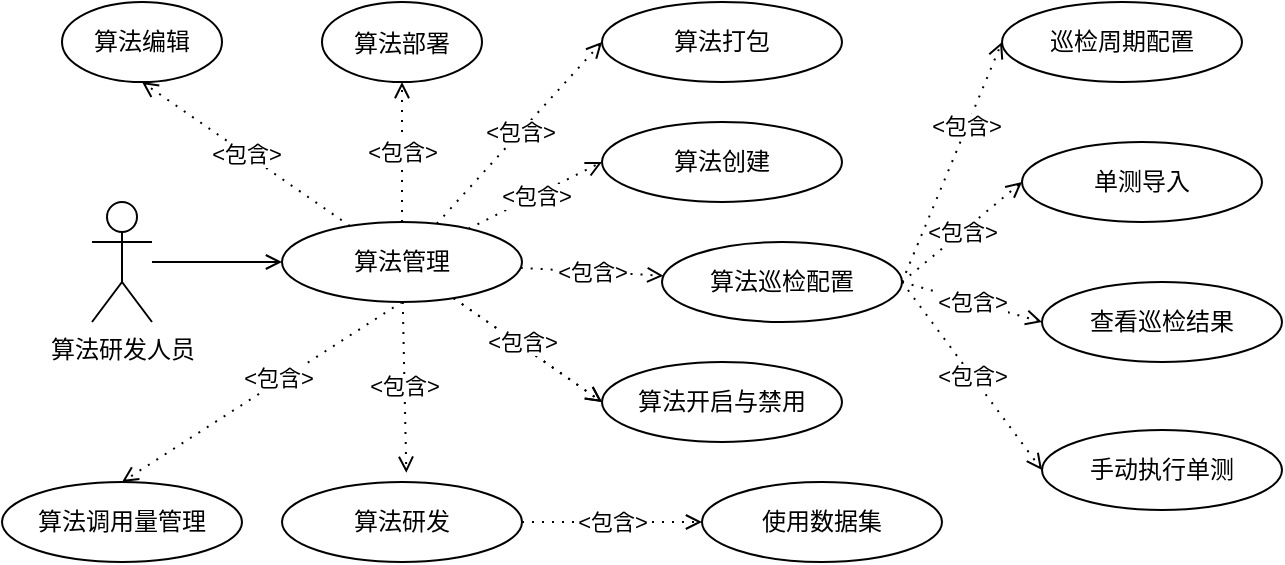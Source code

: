 <mxfile version="21.3.3" type="github">
  <diagram name="第 1 页" id="ZDW71rIchksKYJLWWfzp">
    <mxGraphModel dx="603" dy="737" grid="1" gridSize="10" guides="1" tooltips="1" connect="1" arrows="1" fold="1" page="1" pageScale="1" pageWidth="827" pageHeight="1169" math="0" shadow="0">
      <root>
        <mxCell id="0" />
        <mxCell id="1" parent="0" />
        <mxCell id="UyQQb7nO0WOSDgsdFY6E-8" value="" style="rounded=0;orthogonalLoop=1;jettySize=auto;html=1;endArrow=open;endFill=0;" parent="1" source="UyQQb7nO0WOSDgsdFY6E-6" target="UyQQb7nO0WOSDgsdFY6E-7" edge="1">
          <mxGeometry relative="1" as="geometry" />
        </mxCell>
        <mxCell id="UyQQb7nO0WOSDgsdFY6E-6" value="算法研发人员" style="shape=umlActor;verticalLabelPosition=bottom;verticalAlign=top;html=1;outlineConnect=0;" parent="1" vertex="1">
          <mxGeometry x="995" y="450" width="30" height="60" as="geometry" />
        </mxCell>
        <mxCell id="UyQQb7nO0WOSDgsdFY6E-10" value="&amp;lt;包含&amp;gt;" style="rounded=0;orthogonalLoop=1;jettySize=auto;html=1;dashed=1;dashPattern=1 4;strokeWidth=1;jumpSize=6;endArrow=open;endFill=0;entryX=0;entryY=0.5;entryDx=0;entryDy=0;" parent="1" source="UyQQb7nO0WOSDgsdFY6E-7" target="UyQQb7nO0WOSDgsdFY6E-9" edge="1">
          <mxGeometry relative="1" as="geometry" />
        </mxCell>
        <mxCell id="UyQQb7nO0WOSDgsdFY6E-12" value="&amp;lt;包含&amp;gt;" style="rounded=0;orthogonalLoop=1;jettySize=auto;html=1;dashed=1;dashPattern=1 4;strokeWidth=1;jumpSize=6;endArrow=open;endFill=0;entryX=0.5;entryY=1;entryDx=0;entryDy=0;" parent="1" source="UyQQb7nO0WOSDgsdFY6E-7" target="UyQQb7nO0WOSDgsdFY6E-11" edge="1">
          <mxGeometry relative="1" as="geometry" />
        </mxCell>
        <mxCell id="UyQQb7nO0WOSDgsdFY6E-14" value="&amp;lt;包含&amp;gt;" style="rounded=0;orthogonalLoop=1;jettySize=auto;html=1;dashed=1;dashPattern=1 4;strokeWidth=1;jumpSize=6;endArrow=open;endFill=0;entryX=0.5;entryY=1;entryDx=0;entryDy=0;" parent="1" source="UyQQb7nO0WOSDgsdFY6E-7" target="UyQQb7nO0WOSDgsdFY6E-13" edge="1">
          <mxGeometry relative="1" as="geometry" />
        </mxCell>
        <mxCell id="UyQQb7nO0WOSDgsdFY6E-16" value="&amp;lt;包含&amp;gt;" style="rounded=0;orthogonalLoop=1;jettySize=auto;html=1;dashed=1;dashPattern=1 4;strokeWidth=1;jumpSize=6;endArrow=open;endFill=0;entryX=0;entryY=0.5;entryDx=0;entryDy=0;" parent="1" source="UyQQb7nO0WOSDgsdFY6E-7" target="UyQQb7nO0WOSDgsdFY6E-15" edge="1">
          <mxGeometry relative="1" as="geometry" />
        </mxCell>
        <mxCell id="UyQQb7nO0WOSDgsdFY6E-18" value="" style="rounded=0;orthogonalLoop=1;jettySize=auto;html=1;dashed=1;dashPattern=1 4;strokeWidth=1;jumpSize=6;endArrow=open;endFill=0;entryX=0;entryY=0.5;entryDx=0;entryDy=0;" parent="1" source="UyQQb7nO0WOSDgsdFY6E-7" target="UyQQb7nO0WOSDgsdFY6E-17" edge="1">
          <mxGeometry relative="1" as="geometry" />
        </mxCell>
        <mxCell id="zfX9fElrH99x3QZG1slA-7" value="&amp;lt;包含&amp;gt;" style="rounded=0;orthogonalLoop=1;jettySize=auto;html=1;dashed=1;dashPattern=1 4;endArrow=open;endFill=0;" edge="1" parent="1" source="UyQQb7nO0WOSDgsdFY6E-7" target="zfX9fElrH99x3QZG1slA-6">
          <mxGeometry relative="1" as="geometry" />
        </mxCell>
        <mxCell id="UyQQb7nO0WOSDgsdFY6E-7" value="算法管理" style="ellipse;whiteSpace=wrap;html=1;verticalAlign=middle;" parent="1" vertex="1">
          <mxGeometry x="1090" y="460" width="120" height="40" as="geometry" />
        </mxCell>
        <mxCell id="UyQQb7nO0WOSDgsdFY6E-9" value="算法创建" style="ellipse;whiteSpace=wrap;html=1;verticalAlign=middle;" parent="1" vertex="1">
          <mxGeometry x="1250" y="410" width="120" height="40" as="geometry" />
        </mxCell>
        <mxCell id="UyQQb7nO0WOSDgsdFY6E-11" value="算法编辑" style="ellipse;whiteSpace=wrap;html=1;verticalAlign=middle;" parent="1" vertex="1">
          <mxGeometry x="980" y="350" width="80" height="40" as="geometry" />
        </mxCell>
        <mxCell id="UyQQb7nO0WOSDgsdFY6E-13" value="&lt;p style=&quot;line-height: 100%;&quot;&gt;算法部署&lt;/p&gt;" style="ellipse;whiteSpace=wrap;html=1;verticalAlign=middle;" parent="1" vertex="1">
          <mxGeometry x="1110" y="350" width="80" height="40" as="geometry" />
        </mxCell>
        <mxCell id="UyQQb7nO0WOSDgsdFY6E-15" value="算法打包" style="ellipse;whiteSpace=wrap;html=1;verticalAlign=middle;" parent="1" vertex="1">
          <mxGeometry x="1250" y="350" width="120" height="40" as="geometry" />
        </mxCell>
        <mxCell id="UyQQb7nO0WOSDgsdFY6E-37" value="&amp;lt;包含&amp;gt;" style="rounded=0;orthogonalLoop=1;jettySize=auto;html=1;dashed=1;dashPattern=1 4;strokeWidth=1;jumpSize=6;endArrow=open;endFill=0;entryX=0.518;entryY=-0.115;entryDx=0;entryDy=0;entryPerimeter=0;" parent="1" source="UyQQb7nO0WOSDgsdFY6E-7" target="UyQQb7nO0WOSDgsdFY6E-38" edge="1">
          <mxGeometry relative="1" as="geometry">
            <mxPoint x="1035" y="421" as="sourcePoint" />
          </mxGeometry>
        </mxCell>
        <mxCell id="UyQQb7nO0WOSDgsdFY6E-38" value="算法研发" style="ellipse;whiteSpace=wrap;html=1;verticalAlign=middle;" parent="1" vertex="1">
          <mxGeometry x="1090" y="590" width="120" height="40" as="geometry" />
        </mxCell>
        <mxCell id="UyQQb7nO0WOSDgsdFY6E-39" value="&amp;lt;包含&amp;gt;" style="rounded=0;orthogonalLoop=1;jettySize=auto;html=1;dashed=1;dashPattern=1 4;strokeWidth=1;jumpSize=6;endArrow=open;endFill=0;" parent="1" source="UyQQb7nO0WOSDgsdFY6E-38" target="UyQQb7nO0WOSDgsdFY6E-40" edge="1">
          <mxGeometry relative="1" as="geometry">
            <mxPoint x="1190" y="625" as="sourcePoint" />
            <mxPoint as="offset" />
          </mxGeometry>
        </mxCell>
        <mxCell id="UyQQb7nO0WOSDgsdFY6E-40" value="使用数据集" style="ellipse;whiteSpace=wrap;html=1;verticalAlign=middle;" parent="1" vertex="1">
          <mxGeometry x="1300" y="590" width="120" height="40" as="geometry" />
        </mxCell>
        <mxCell id="zfX9fElrH99x3QZG1slA-1" value="&amp;lt;包含&amp;gt;" style="rounded=0;orthogonalLoop=1;jettySize=auto;html=1;dashed=1;dashPattern=1 4;strokeWidth=1;jumpSize=6;endArrow=open;endFill=0;entryX=0;entryY=0.5;entryDx=0;entryDy=0;" edge="1" parent="1" source="UyQQb7nO0WOSDgsdFY6E-7" target="UyQQb7nO0WOSDgsdFY6E-17">
          <mxGeometry x="-0.103" y="2" relative="1" as="geometry">
            <mxPoint x="1189" y="495" as="sourcePoint" />
            <mxPoint x="1520" y="624" as="targetPoint" />
            <mxPoint as="offset" />
          </mxGeometry>
        </mxCell>
        <mxCell id="UyQQb7nO0WOSDgsdFY6E-17" value="算法开启与禁用" style="ellipse;whiteSpace=wrap;html=1;verticalAlign=middle;" parent="1" vertex="1">
          <mxGeometry x="1250" y="530" width="120" height="40" as="geometry" />
        </mxCell>
        <mxCell id="zfX9fElrH99x3QZG1slA-2" value="算法调用量管理" style="ellipse;whiteSpace=wrap;html=1;verticalAlign=middle;" vertex="1" parent="1">
          <mxGeometry x="950" y="590" width="120" height="40" as="geometry" />
        </mxCell>
        <mxCell id="zfX9fElrH99x3QZG1slA-4" value="" style="rounded=0;orthogonalLoop=1;jettySize=auto;html=1;dashed=1;dashPattern=1 4;strokeWidth=1;jumpSize=6;endArrow=open;endFill=0;entryX=0.5;entryY=0;entryDx=0;entryDy=0;exitX=0.5;exitY=1;exitDx=0;exitDy=0;" edge="1" parent="1" source="UyQQb7nO0WOSDgsdFY6E-7" target="zfX9fElrH99x3QZG1slA-2">
          <mxGeometry relative="1" as="geometry">
            <mxPoint x="1128" y="600" as="sourcePoint" />
            <mxPoint x="1240" y="721" as="targetPoint" />
          </mxGeometry>
        </mxCell>
        <mxCell id="zfX9fElrH99x3QZG1slA-22" value="&amp;lt;包含&amp;gt;" style="edgeLabel;html=1;align=center;verticalAlign=middle;resizable=0;points=[];" vertex="1" connectable="0" parent="zfX9fElrH99x3QZG1slA-4">
          <mxGeometry x="-0.123" y="-2" relative="1" as="geometry">
            <mxPoint as="offset" />
          </mxGeometry>
        </mxCell>
        <mxCell id="zfX9fElrH99x3QZG1slA-6" value="算法巡检配置" style="ellipse;whiteSpace=wrap;html=1;verticalAlign=middle;" vertex="1" parent="1">
          <mxGeometry x="1280" y="470" width="120" height="40" as="geometry" />
        </mxCell>
        <mxCell id="zfX9fElrH99x3QZG1slA-9" value="巡检周期配置" style="ellipse;whiteSpace=wrap;html=1;verticalAlign=middle;" vertex="1" parent="1">
          <mxGeometry x="1450" y="350" width="120" height="40" as="geometry" />
        </mxCell>
        <mxCell id="zfX9fElrH99x3QZG1slA-11" value="" style="rounded=0;orthogonalLoop=1;jettySize=auto;html=1;dashed=1;dashPattern=1 4;endArrow=open;endFill=0;exitX=1;exitY=0.5;exitDx=0;exitDy=0;entryX=0;entryY=0.5;entryDx=0;entryDy=0;" edge="1" parent="1" source="zfX9fElrH99x3QZG1slA-6" target="zfX9fElrH99x3QZG1slA-9">
          <mxGeometry relative="1" as="geometry">
            <mxPoint x="1440" y="542" as="sourcePoint" />
            <mxPoint x="1482" y="540" as="targetPoint" />
          </mxGeometry>
        </mxCell>
        <mxCell id="zfX9fElrH99x3QZG1slA-23" value="&amp;lt;包含&amp;gt;" style="edgeLabel;html=1;align=center;verticalAlign=middle;resizable=0;points=[];" vertex="1" connectable="0" parent="zfX9fElrH99x3QZG1slA-11">
          <mxGeometry x="0.294" y="1" relative="1" as="geometry">
            <mxPoint as="offset" />
          </mxGeometry>
        </mxCell>
        <mxCell id="zfX9fElrH99x3QZG1slA-16" value="单测导入" style="ellipse;whiteSpace=wrap;html=1;verticalAlign=middle;" vertex="1" parent="1">
          <mxGeometry x="1460" y="420" width="120" height="40" as="geometry" />
        </mxCell>
        <mxCell id="zfX9fElrH99x3QZG1slA-17" value="&amp;lt;包含&amp;gt;" style="rounded=0;orthogonalLoop=1;jettySize=auto;html=1;dashed=1;dashPattern=1 4;endArrow=open;endFill=0;exitX=1;exitY=0.5;exitDx=0;exitDy=0;entryX=0;entryY=0.5;entryDx=0;entryDy=0;" edge="1" parent="1" target="zfX9fElrH99x3QZG1slA-16" source="zfX9fElrH99x3QZG1slA-6">
          <mxGeometry relative="1" as="geometry">
            <mxPoint x="1400" y="500" as="sourcePoint" />
            <mxPoint x="1512" y="570" as="targetPoint" />
          </mxGeometry>
        </mxCell>
        <mxCell id="zfX9fElrH99x3QZG1slA-18" value="查看巡检结果" style="ellipse;whiteSpace=wrap;html=1;verticalAlign=middle;" vertex="1" parent="1">
          <mxGeometry x="1470" y="490" width="120" height="40" as="geometry" />
        </mxCell>
        <mxCell id="zfX9fElrH99x3QZG1slA-19" value="&amp;lt;包含&amp;gt;" style="rounded=0;orthogonalLoop=1;jettySize=auto;html=1;dashed=1;dashPattern=1 4;endArrow=open;endFill=0;exitX=1;exitY=0.5;exitDx=0;exitDy=0;entryX=0;entryY=0.5;entryDx=0;entryDy=0;" edge="1" parent="1" target="zfX9fElrH99x3QZG1slA-18" source="zfX9fElrH99x3QZG1slA-6">
          <mxGeometry relative="1" as="geometry">
            <mxPoint x="1430" y="590" as="sourcePoint" />
            <mxPoint x="1542" y="660" as="targetPoint" />
          </mxGeometry>
        </mxCell>
        <mxCell id="zfX9fElrH99x3QZG1slA-20" value="手动执行单测" style="ellipse;whiteSpace=wrap;html=1;verticalAlign=middle;" vertex="1" parent="1">
          <mxGeometry x="1470" y="564" width="120" height="40" as="geometry" />
        </mxCell>
        <mxCell id="zfX9fElrH99x3QZG1slA-21" value="&amp;lt;包含&amp;gt;" style="rounded=0;orthogonalLoop=1;jettySize=auto;html=1;dashed=1;dashPattern=1 4;endArrow=open;endFill=0;exitX=1;exitY=0.5;exitDx=0;exitDy=0;entryX=0;entryY=0.5;entryDx=0;entryDy=0;" edge="1" parent="1" target="zfX9fElrH99x3QZG1slA-20" source="zfX9fElrH99x3QZG1slA-6">
          <mxGeometry relative="1" as="geometry">
            <mxPoint x="1420" y="700" as="sourcePoint" />
            <mxPoint x="1532" y="770" as="targetPoint" />
          </mxGeometry>
        </mxCell>
      </root>
    </mxGraphModel>
  </diagram>
</mxfile>
